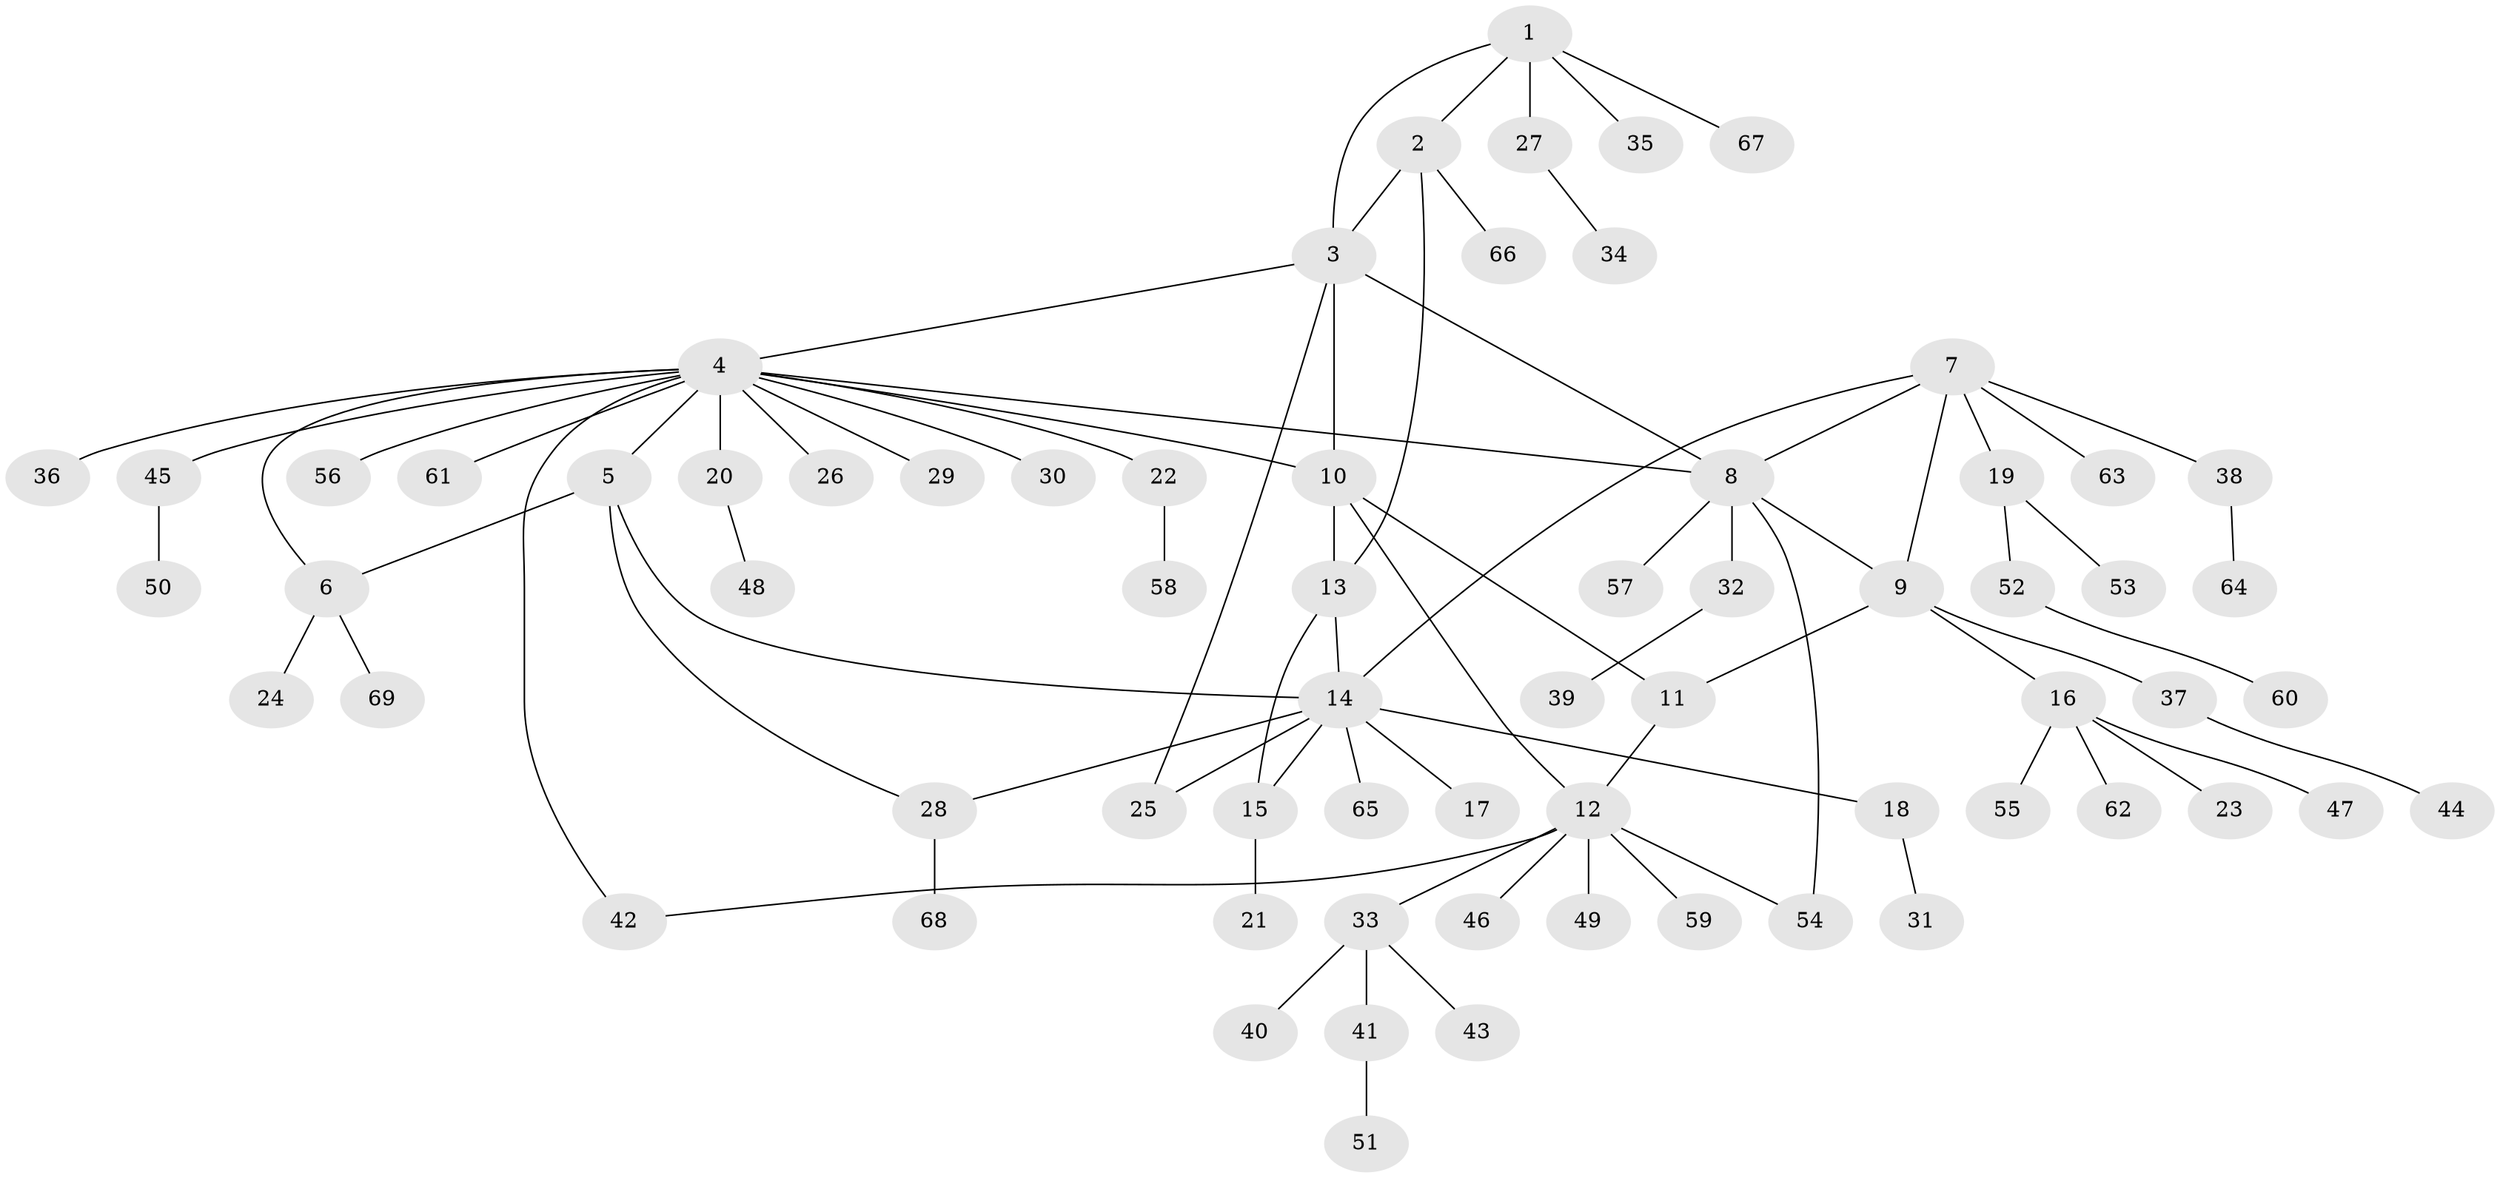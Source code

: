 // coarse degree distribution, {17: 0.024390243902439025, 3: 0.07317073170731707, 6: 0.024390243902439025, 4: 0.04878048780487805, 5: 0.024390243902439025, 8: 0.024390243902439025, 7: 0.024390243902439025, 2: 0.17073170731707318, 1: 0.5853658536585366}
// Generated by graph-tools (version 1.1) at 2025/19/03/04/25 18:19:51]
// undirected, 69 vertices, 83 edges
graph export_dot {
graph [start="1"]
  node [color=gray90,style=filled];
  1;
  2;
  3;
  4;
  5;
  6;
  7;
  8;
  9;
  10;
  11;
  12;
  13;
  14;
  15;
  16;
  17;
  18;
  19;
  20;
  21;
  22;
  23;
  24;
  25;
  26;
  27;
  28;
  29;
  30;
  31;
  32;
  33;
  34;
  35;
  36;
  37;
  38;
  39;
  40;
  41;
  42;
  43;
  44;
  45;
  46;
  47;
  48;
  49;
  50;
  51;
  52;
  53;
  54;
  55;
  56;
  57;
  58;
  59;
  60;
  61;
  62;
  63;
  64;
  65;
  66;
  67;
  68;
  69;
  1 -- 2;
  1 -- 3;
  1 -- 27;
  1 -- 35;
  1 -- 67;
  2 -- 3;
  2 -- 13;
  2 -- 66;
  3 -- 4;
  3 -- 8;
  3 -- 10;
  3 -- 25;
  4 -- 5;
  4 -- 6;
  4 -- 8;
  4 -- 10;
  4 -- 20;
  4 -- 22;
  4 -- 26;
  4 -- 29;
  4 -- 30;
  4 -- 36;
  4 -- 42;
  4 -- 45;
  4 -- 56;
  4 -- 61;
  5 -- 6;
  5 -- 14;
  5 -- 28;
  6 -- 24;
  6 -- 69;
  7 -- 8;
  7 -- 9;
  7 -- 14;
  7 -- 19;
  7 -- 38;
  7 -- 63;
  8 -- 9;
  8 -- 32;
  8 -- 54;
  8 -- 57;
  9 -- 11;
  9 -- 16;
  9 -- 37;
  10 -- 11;
  10 -- 12;
  10 -- 13;
  11 -- 12;
  12 -- 33;
  12 -- 42;
  12 -- 46;
  12 -- 49;
  12 -- 54;
  12 -- 59;
  13 -- 14;
  13 -- 15;
  14 -- 15;
  14 -- 17;
  14 -- 18;
  14 -- 25;
  14 -- 28;
  14 -- 65;
  15 -- 21;
  16 -- 23;
  16 -- 47;
  16 -- 55;
  16 -- 62;
  18 -- 31;
  19 -- 52;
  19 -- 53;
  20 -- 48;
  22 -- 58;
  27 -- 34;
  28 -- 68;
  32 -- 39;
  33 -- 40;
  33 -- 41;
  33 -- 43;
  37 -- 44;
  38 -- 64;
  41 -- 51;
  45 -- 50;
  52 -- 60;
}
